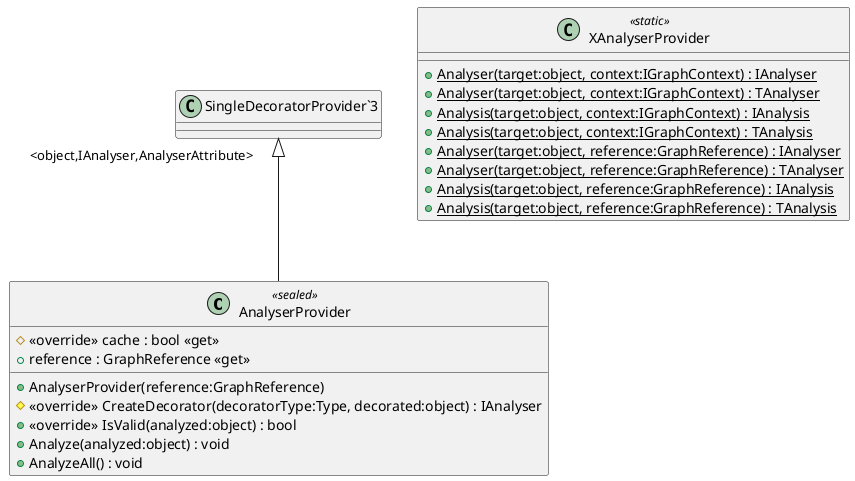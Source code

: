 @startuml
class AnalyserProvider <<sealed>> {
    # <<override>> cache : bool <<get>>
    + reference : GraphReference <<get>>
    + AnalyserProvider(reference:GraphReference)
    # <<override>> CreateDecorator(decoratorType:Type, decorated:object) : IAnalyser
    + <<override>> IsValid(analyzed:object) : bool
    + Analyze(analyzed:object) : void
    + AnalyzeAll() : void
}
class XAnalyserProvider <<static>> {
    + {static} Analyser(target:object, context:IGraphContext) : IAnalyser
    + {static} Analyser(target:object, context:IGraphContext) : TAnalyser
    + {static} Analysis(target:object, context:IGraphContext) : IAnalysis
    + {static} Analysis(target:object, context:IGraphContext) : TAnalysis
    + {static} Analyser(target:object, reference:GraphReference) : IAnalyser
    + {static} Analyser(target:object, reference:GraphReference) : TAnalyser
    + {static} Analysis(target:object, reference:GraphReference) : IAnalysis
    + {static} Analysis(target:object, reference:GraphReference) : TAnalysis
}
"SingleDecoratorProvider`3" "<object,IAnalyser,AnalyserAttribute>" <|-- AnalyserProvider
@enduml

